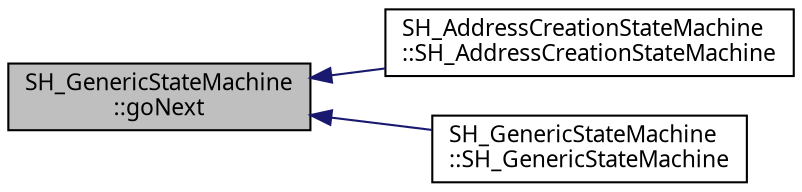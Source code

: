 digraph "SH_GenericStateMachine::goNext"
{
 // INTERACTIVE_SVG=YES
  bgcolor="transparent";
  edge [fontname="Verdana",fontsize="11",labelfontname="Verdana",labelfontsize="11"];
  node [fontname="Verdana",fontsize="11",shape=record];
  rankdir="LR";
  Node1 [label="SH_GenericStateMachine\l::goNext",height=0.2,width=0.4,color="black", fillcolor="grey75", style="filled" fontcolor="black"];
  Node1 -> Node2 [dir="back",color="midnightblue",fontsize="11",style="solid",fontname="Verdana"];
  Node2 [label="SH_AddressCreationStateMachine\l::SH_AddressCreationStateMachine",height=0.2,width=0.4,color="black",URL="$classSH__AddressCreationStateMachine.html#aabbda0fa01d5a59aaff1bd0e7153386d"];
  Node1 -> Node3 [dir="back",color="midnightblue",fontsize="11",style="solid",fontname="Verdana"];
  Node3 [label="SH_GenericStateMachine\l::SH_GenericStateMachine",height=0.2,width=0.4,color="black",URL="$classSH__GenericStateMachine.html#ac34a1ac375e680e27708097c4f099f59"];
}
